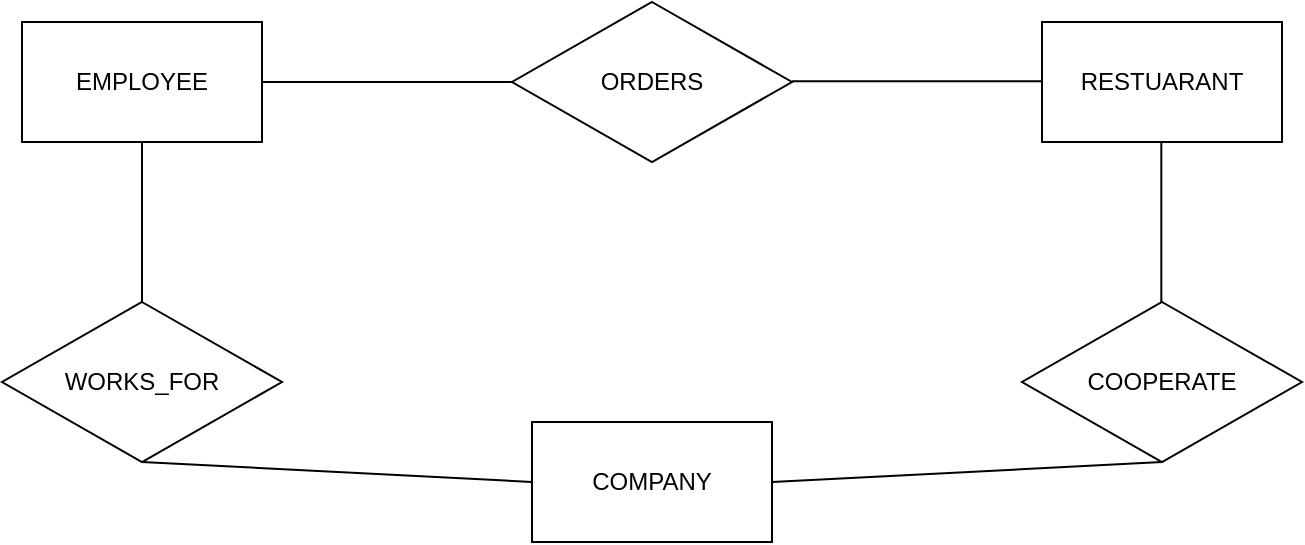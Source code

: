 <mxfile version="15.6.4" type="github">
  <diagram id="R2lEEEUBdFMjLlhIrx00" name="Page-1">
    <mxGraphModel dx="983" dy="569" grid="1" gridSize="10" guides="1" tooltips="1" connect="1" arrows="1" fold="1" page="1" pageScale="1" pageWidth="850" pageHeight="1100" math="0" shadow="0" extFonts="Permanent Marker^https://fonts.googleapis.com/css?family=Permanent+Marker">
      <root>
        <mxCell id="0" />
        <mxCell id="1" parent="0" />
        <mxCell id="_Q1is8lbrP2mtcxeuze1-1" value="EMPLOYEE" style="rounded=0;whiteSpace=wrap;html=1;fillColor=default;strokeColor=default;fontColor=default;" vertex="1" parent="1">
          <mxGeometry x="110" y="260" width="120" height="60" as="geometry" />
        </mxCell>
        <mxCell id="_Q1is8lbrP2mtcxeuze1-2" value="RESTUARANT" style="rounded=0;whiteSpace=wrap;html=1;fontColor=default;strokeColor=default;fillColor=default;" vertex="1" parent="1">
          <mxGeometry x="620" y="260" width="120" height="60" as="geometry" />
        </mxCell>
        <mxCell id="_Q1is8lbrP2mtcxeuze1-3" value="ORDERS" style="rhombus;whiteSpace=wrap;html=1;fontColor=default;strokeColor=default;fillColor=default;" vertex="1" parent="1">
          <mxGeometry x="355" y="250" width="140" height="80" as="geometry" />
        </mxCell>
        <mxCell id="_Q1is8lbrP2mtcxeuze1-5" value="COMPANY" style="rounded=0;whiteSpace=wrap;html=1;fontColor=default;strokeColor=default;fillColor=default;" vertex="1" parent="1">
          <mxGeometry x="365" y="460" width="120" height="60" as="geometry" />
        </mxCell>
        <mxCell id="_Q1is8lbrP2mtcxeuze1-8" value="" style="endArrow=none;html=1;rounded=0;labelBackgroundColor=default;fontColor=default;strokeColor=default;entryX=0;entryY=0.5;entryDx=0;entryDy=0;exitX=1;exitY=0.5;exitDx=0;exitDy=0;" edge="1" parent="1" source="_Q1is8lbrP2mtcxeuze1-1" target="_Q1is8lbrP2mtcxeuze1-3">
          <mxGeometry width="50" height="50" relative="1" as="geometry">
            <mxPoint x="250" y="330" as="sourcePoint" />
            <mxPoint x="300" y="280" as="targetPoint" />
          </mxGeometry>
        </mxCell>
        <mxCell id="_Q1is8lbrP2mtcxeuze1-9" value="" style="endArrow=none;html=1;rounded=0;labelBackgroundColor=default;fontColor=default;strokeColor=default;entryX=0;entryY=0.5;entryDx=0;entryDy=0;exitX=1;exitY=0.5;exitDx=0;exitDy=0;" edge="1" parent="1">
          <mxGeometry width="50" height="50" relative="1" as="geometry">
            <mxPoint x="495" y="289.66" as="sourcePoint" />
            <mxPoint x="620" y="289.66" as="targetPoint" />
          </mxGeometry>
        </mxCell>
        <mxCell id="_Q1is8lbrP2mtcxeuze1-10" value="WORKS_FOR" style="rhombus;whiteSpace=wrap;html=1;fontColor=default;strokeColor=default;fillColor=default;" vertex="1" parent="1">
          <mxGeometry x="100" y="400" width="140" height="80" as="geometry" />
        </mxCell>
        <mxCell id="_Q1is8lbrP2mtcxeuze1-11" value="COOPERATE" style="rhombus;whiteSpace=wrap;html=1;fontColor=default;strokeColor=default;fillColor=default;" vertex="1" parent="1">
          <mxGeometry x="610" y="400" width="140" height="80" as="geometry" />
        </mxCell>
        <mxCell id="_Q1is8lbrP2mtcxeuze1-12" value="" style="endArrow=none;html=1;rounded=0;labelBackgroundColor=default;fontColor=default;strokeColor=default;entryX=0.5;entryY=1;entryDx=0;entryDy=0;exitX=0.5;exitY=0;exitDx=0;exitDy=0;" edge="1" parent="1" source="_Q1is8lbrP2mtcxeuze1-10" target="_Q1is8lbrP2mtcxeuze1-1">
          <mxGeometry width="50" height="50" relative="1" as="geometry">
            <mxPoint x="160" y="390" as="sourcePoint" />
            <mxPoint x="210" y="340" as="targetPoint" />
          </mxGeometry>
        </mxCell>
        <mxCell id="_Q1is8lbrP2mtcxeuze1-13" value="" style="endArrow=none;html=1;rounded=0;labelBackgroundColor=default;fontColor=default;strokeColor=default;entryX=0.5;entryY=1;entryDx=0;entryDy=0;exitX=0;exitY=0.5;exitDx=0;exitDy=0;" edge="1" parent="1" source="_Q1is8lbrP2mtcxeuze1-5" target="_Q1is8lbrP2mtcxeuze1-10">
          <mxGeometry width="50" height="50" relative="1" as="geometry">
            <mxPoint x="270" y="520" as="sourcePoint" />
            <mxPoint x="320" y="470" as="targetPoint" />
          </mxGeometry>
        </mxCell>
        <mxCell id="_Q1is8lbrP2mtcxeuze1-14" value="" style="endArrow=none;html=1;rounded=0;labelBackgroundColor=default;fontColor=default;strokeColor=default;exitX=0.5;exitY=1;exitDx=0;exitDy=0;" edge="1" parent="1" source="_Q1is8lbrP2mtcxeuze1-11">
          <mxGeometry width="50" height="50" relative="1" as="geometry">
            <mxPoint x="680" y="500" as="sourcePoint" />
            <mxPoint x="485" y="490" as="targetPoint" />
          </mxGeometry>
        </mxCell>
        <mxCell id="_Q1is8lbrP2mtcxeuze1-16" value="" style="endArrow=none;html=1;rounded=0;labelBackgroundColor=default;fontColor=default;strokeColor=default;entryX=0.5;entryY=1;entryDx=0;entryDy=0;exitX=0.5;exitY=0;exitDx=0;exitDy=0;" edge="1" parent="1">
          <mxGeometry width="50" height="50" relative="1" as="geometry">
            <mxPoint x="679.66" y="400" as="sourcePoint" />
            <mxPoint x="679.66" y="320" as="targetPoint" />
          </mxGeometry>
        </mxCell>
      </root>
    </mxGraphModel>
  </diagram>
</mxfile>
